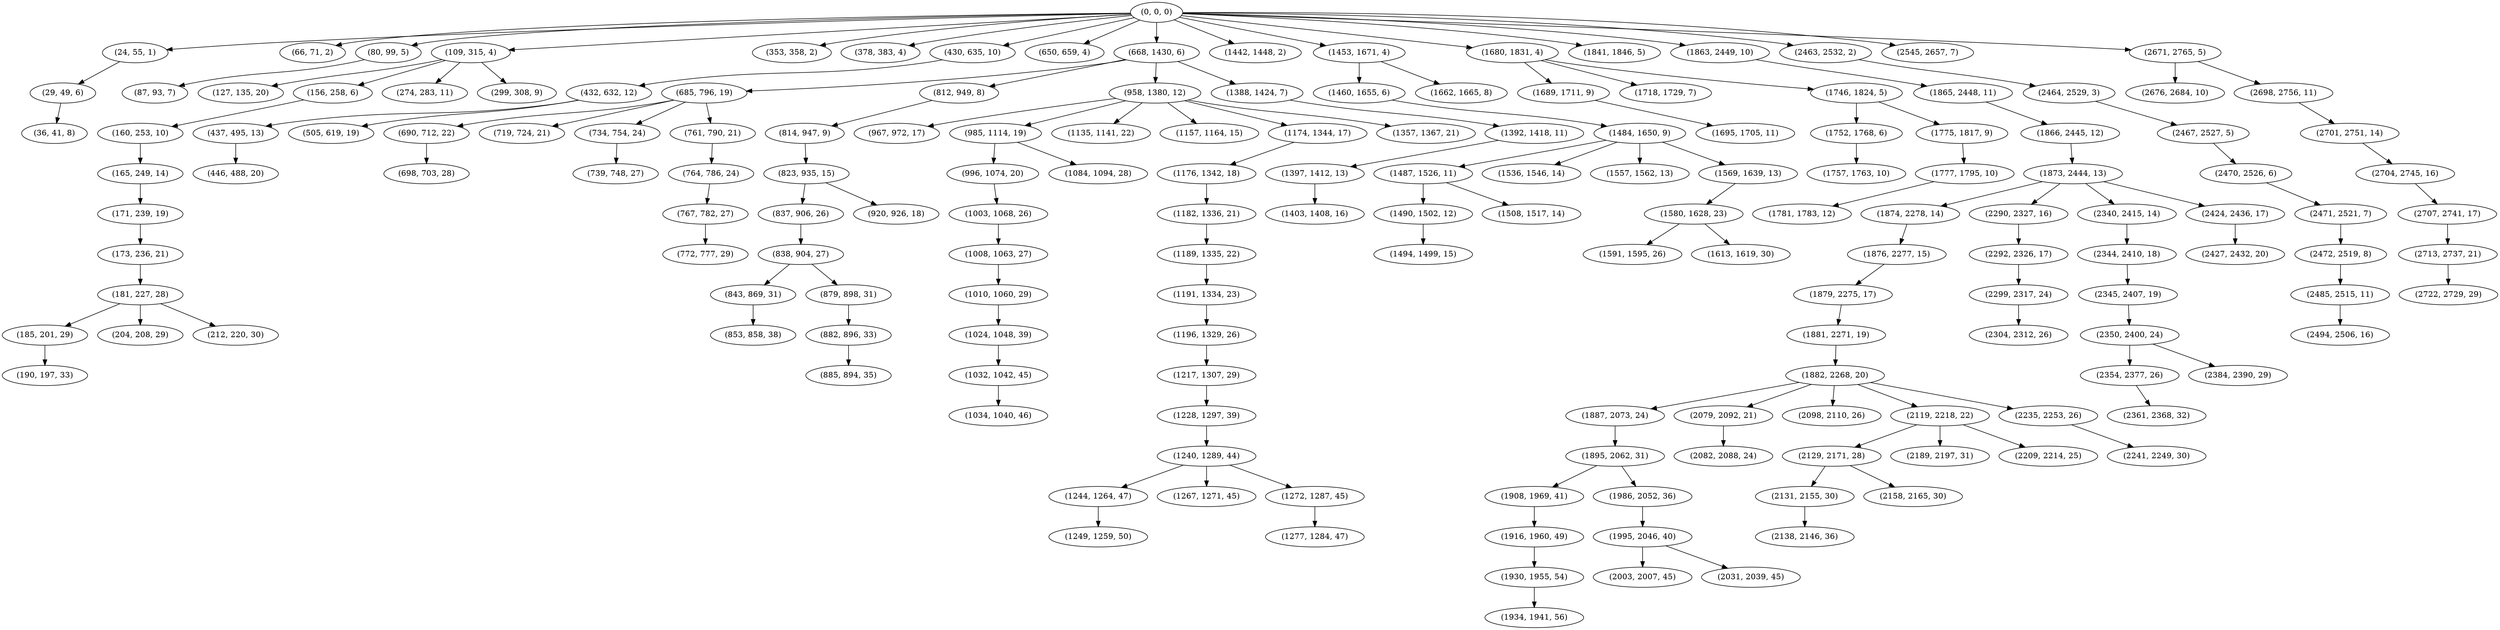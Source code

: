 digraph tree {
    "(0, 0, 0)";
    "(24, 55, 1)";
    "(29, 49, 6)";
    "(36, 41, 8)";
    "(66, 71, 2)";
    "(80, 99, 5)";
    "(87, 93, 7)";
    "(109, 315, 4)";
    "(127, 135, 20)";
    "(156, 258, 6)";
    "(160, 253, 10)";
    "(165, 249, 14)";
    "(171, 239, 19)";
    "(173, 236, 21)";
    "(181, 227, 28)";
    "(185, 201, 29)";
    "(190, 197, 33)";
    "(204, 208, 29)";
    "(212, 220, 30)";
    "(274, 283, 11)";
    "(299, 308, 9)";
    "(353, 358, 2)";
    "(378, 383, 4)";
    "(430, 635, 10)";
    "(432, 632, 12)";
    "(437, 495, 13)";
    "(446, 488, 20)";
    "(505, 619, 19)";
    "(650, 659, 4)";
    "(668, 1430, 6)";
    "(685, 796, 19)";
    "(690, 712, 22)";
    "(698, 703, 28)";
    "(719, 724, 21)";
    "(734, 754, 24)";
    "(739, 748, 27)";
    "(761, 790, 21)";
    "(764, 786, 24)";
    "(767, 782, 27)";
    "(772, 777, 29)";
    "(812, 949, 8)";
    "(814, 947, 9)";
    "(823, 935, 15)";
    "(837, 906, 26)";
    "(838, 904, 27)";
    "(843, 869, 31)";
    "(853, 858, 38)";
    "(879, 898, 31)";
    "(882, 896, 33)";
    "(885, 894, 35)";
    "(920, 926, 18)";
    "(958, 1380, 12)";
    "(967, 972, 17)";
    "(985, 1114, 19)";
    "(996, 1074, 20)";
    "(1003, 1068, 26)";
    "(1008, 1063, 27)";
    "(1010, 1060, 29)";
    "(1024, 1048, 39)";
    "(1032, 1042, 45)";
    "(1034, 1040, 46)";
    "(1084, 1094, 28)";
    "(1135, 1141, 22)";
    "(1157, 1164, 15)";
    "(1174, 1344, 17)";
    "(1176, 1342, 18)";
    "(1182, 1336, 21)";
    "(1189, 1335, 22)";
    "(1191, 1334, 23)";
    "(1196, 1329, 26)";
    "(1217, 1307, 29)";
    "(1228, 1297, 39)";
    "(1240, 1289, 44)";
    "(1244, 1264, 47)";
    "(1249, 1259, 50)";
    "(1267, 1271, 45)";
    "(1272, 1287, 45)";
    "(1277, 1284, 47)";
    "(1357, 1367, 21)";
    "(1388, 1424, 7)";
    "(1392, 1418, 11)";
    "(1397, 1412, 13)";
    "(1403, 1408, 16)";
    "(1442, 1448, 2)";
    "(1453, 1671, 4)";
    "(1460, 1655, 6)";
    "(1484, 1650, 9)";
    "(1487, 1526, 11)";
    "(1490, 1502, 12)";
    "(1494, 1499, 15)";
    "(1508, 1517, 14)";
    "(1536, 1546, 14)";
    "(1557, 1562, 13)";
    "(1569, 1639, 13)";
    "(1580, 1628, 23)";
    "(1591, 1595, 26)";
    "(1613, 1619, 30)";
    "(1662, 1665, 8)";
    "(1680, 1831, 4)";
    "(1689, 1711, 9)";
    "(1695, 1705, 11)";
    "(1718, 1729, 7)";
    "(1746, 1824, 5)";
    "(1752, 1768, 6)";
    "(1757, 1763, 10)";
    "(1775, 1817, 9)";
    "(1777, 1795, 10)";
    "(1781, 1783, 12)";
    "(1841, 1846, 5)";
    "(1863, 2449, 10)";
    "(1865, 2448, 11)";
    "(1866, 2445, 12)";
    "(1873, 2444, 13)";
    "(1874, 2278, 14)";
    "(1876, 2277, 15)";
    "(1879, 2275, 17)";
    "(1881, 2271, 19)";
    "(1882, 2268, 20)";
    "(1887, 2073, 24)";
    "(1895, 2062, 31)";
    "(1908, 1969, 41)";
    "(1916, 1960, 49)";
    "(1930, 1955, 54)";
    "(1934, 1941, 56)";
    "(1986, 2052, 36)";
    "(1995, 2046, 40)";
    "(2003, 2007, 45)";
    "(2031, 2039, 45)";
    "(2079, 2092, 21)";
    "(2082, 2088, 24)";
    "(2098, 2110, 26)";
    "(2119, 2218, 22)";
    "(2129, 2171, 28)";
    "(2131, 2155, 30)";
    "(2138, 2146, 36)";
    "(2158, 2165, 30)";
    "(2189, 2197, 31)";
    "(2209, 2214, 25)";
    "(2235, 2253, 26)";
    "(2241, 2249, 30)";
    "(2290, 2327, 16)";
    "(2292, 2326, 17)";
    "(2299, 2317, 24)";
    "(2304, 2312, 26)";
    "(2340, 2415, 14)";
    "(2344, 2410, 18)";
    "(2345, 2407, 19)";
    "(2350, 2400, 24)";
    "(2354, 2377, 26)";
    "(2361, 2368, 32)";
    "(2384, 2390, 29)";
    "(2424, 2436, 17)";
    "(2427, 2432, 20)";
    "(2463, 2532, 2)";
    "(2464, 2529, 3)";
    "(2467, 2527, 5)";
    "(2470, 2526, 6)";
    "(2471, 2521, 7)";
    "(2472, 2519, 8)";
    "(2485, 2515, 11)";
    "(2494, 2506, 16)";
    "(2545, 2657, 7)";
    "(2671, 2765, 5)";
    "(2676, 2684, 10)";
    "(2698, 2756, 11)";
    "(2701, 2751, 14)";
    "(2704, 2745, 16)";
    "(2707, 2741, 17)";
    "(2713, 2737, 21)";
    "(2722, 2729, 29)";
    "(0, 0, 0)" -> "(24, 55, 1)";
    "(0, 0, 0)" -> "(66, 71, 2)";
    "(0, 0, 0)" -> "(80, 99, 5)";
    "(0, 0, 0)" -> "(109, 315, 4)";
    "(0, 0, 0)" -> "(353, 358, 2)";
    "(0, 0, 0)" -> "(378, 383, 4)";
    "(0, 0, 0)" -> "(430, 635, 10)";
    "(0, 0, 0)" -> "(650, 659, 4)";
    "(0, 0, 0)" -> "(668, 1430, 6)";
    "(0, 0, 0)" -> "(1442, 1448, 2)";
    "(0, 0, 0)" -> "(1453, 1671, 4)";
    "(0, 0, 0)" -> "(1680, 1831, 4)";
    "(0, 0, 0)" -> "(1841, 1846, 5)";
    "(0, 0, 0)" -> "(1863, 2449, 10)";
    "(0, 0, 0)" -> "(2463, 2532, 2)";
    "(0, 0, 0)" -> "(2545, 2657, 7)";
    "(0, 0, 0)" -> "(2671, 2765, 5)";
    "(24, 55, 1)" -> "(29, 49, 6)";
    "(29, 49, 6)" -> "(36, 41, 8)";
    "(80, 99, 5)" -> "(87, 93, 7)";
    "(109, 315, 4)" -> "(127, 135, 20)";
    "(109, 315, 4)" -> "(156, 258, 6)";
    "(109, 315, 4)" -> "(274, 283, 11)";
    "(109, 315, 4)" -> "(299, 308, 9)";
    "(156, 258, 6)" -> "(160, 253, 10)";
    "(160, 253, 10)" -> "(165, 249, 14)";
    "(165, 249, 14)" -> "(171, 239, 19)";
    "(171, 239, 19)" -> "(173, 236, 21)";
    "(173, 236, 21)" -> "(181, 227, 28)";
    "(181, 227, 28)" -> "(185, 201, 29)";
    "(181, 227, 28)" -> "(204, 208, 29)";
    "(181, 227, 28)" -> "(212, 220, 30)";
    "(185, 201, 29)" -> "(190, 197, 33)";
    "(430, 635, 10)" -> "(432, 632, 12)";
    "(432, 632, 12)" -> "(437, 495, 13)";
    "(432, 632, 12)" -> "(505, 619, 19)";
    "(437, 495, 13)" -> "(446, 488, 20)";
    "(668, 1430, 6)" -> "(685, 796, 19)";
    "(668, 1430, 6)" -> "(812, 949, 8)";
    "(668, 1430, 6)" -> "(958, 1380, 12)";
    "(668, 1430, 6)" -> "(1388, 1424, 7)";
    "(685, 796, 19)" -> "(690, 712, 22)";
    "(685, 796, 19)" -> "(719, 724, 21)";
    "(685, 796, 19)" -> "(734, 754, 24)";
    "(685, 796, 19)" -> "(761, 790, 21)";
    "(690, 712, 22)" -> "(698, 703, 28)";
    "(734, 754, 24)" -> "(739, 748, 27)";
    "(761, 790, 21)" -> "(764, 786, 24)";
    "(764, 786, 24)" -> "(767, 782, 27)";
    "(767, 782, 27)" -> "(772, 777, 29)";
    "(812, 949, 8)" -> "(814, 947, 9)";
    "(814, 947, 9)" -> "(823, 935, 15)";
    "(823, 935, 15)" -> "(837, 906, 26)";
    "(823, 935, 15)" -> "(920, 926, 18)";
    "(837, 906, 26)" -> "(838, 904, 27)";
    "(838, 904, 27)" -> "(843, 869, 31)";
    "(838, 904, 27)" -> "(879, 898, 31)";
    "(843, 869, 31)" -> "(853, 858, 38)";
    "(879, 898, 31)" -> "(882, 896, 33)";
    "(882, 896, 33)" -> "(885, 894, 35)";
    "(958, 1380, 12)" -> "(967, 972, 17)";
    "(958, 1380, 12)" -> "(985, 1114, 19)";
    "(958, 1380, 12)" -> "(1135, 1141, 22)";
    "(958, 1380, 12)" -> "(1157, 1164, 15)";
    "(958, 1380, 12)" -> "(1174, 1344, 17)";
    "(958, 1380, 12)" -> "(1357, 1367, 21)";
    "(985, 1114, 19)" -> "(996, 1074, 20)";
    "(985, 1114, 19)" -> "(1084, 1094, 28)";
    "(996, 1074, 20)" -> "(1003, 1068, 26)";
    "(1003, 1068, 26)" -> "(1008, 1063, 27)";
    "(1008, 1063, 27)" -> "(1010, 1060, 29)";
    "(1010, 1060, 29)" -> "(1024, 1048, 39)";
    "(1024, 1048, 39)" -> "(1032, 1042, 45)";
    "(1032, 1042, 45)" -> "(1034, 1040, 46)";
    "(1174, 1344, 17)" -> "(1176, 1342, 18)";
    "(1176, 1342, 18)" -> "(1182, 1336, 21)";
    "(1182, 1336, 21)" -> "(1189, 1335, 22)";
    "(1189, 1335, 22)" -> "(1191, 1334, 23)";
    "(1191, 1334, 23)" -> "(1196, 1329, 26)";
    "(1196, 1329, 26)" -> "(1217, 1307, 29)";
    "(1217, 1307, 29)" -> "(1228, 1297, 39)";
    "(1228, 1297, 39)" -> "(1240, 1289, 44)";
    "(1240, 1289, 44)" -> "(1244, 1264, 47)";
    "(1240, 1289, 44)" -> "(1267, 1271, 45)";
    "(1240, 1289, 44)" -> "(1272, 1287, 45)";
    "(1244, 1264, 47)" -> "(1249, 1259, 50)";
    "(1272, 1287, 45)" -> "(1277, 1284, 47)";
    "(1388, 1424, 7)" -> "(1392, 1418, 11)";
    "(1392, 1418, 11)" -> "(1397, 1412, 13)";
    "(1397, 1412, 13)" -> "(1403, 1408, 16)";
    "(1453, 1671, 4)" -> "(1460, 1655, 6)";
    "(1453, 1671, 4)" -> "(1662, 1665, 8)";
    "(1460, 1655, 6)" -> "(1484, 1650, 9)";
    "(1484, 1650, 9)" -> "(1487, 1526, 11)";
    "(1484, 1650, 9)" -> "(1536, 1546, 14)";
    "(1484, 1650, 9)" -> "(1557, 1562, 13)";
    "(1484, 1650, 9)" -> "(1569, 1639, 13)";
    "(1487, 1526, 11)" -> "(1490, 1502, 12)";
    "(1487, 1526, 11)" -> "(1508, 1517, 14)";
    "(1490, 1502, 12)" -> "(1494, 1499, 15)";
    "(1569, 1639, 13)" -> "(1580, 1628, 23)";
    "(1580, 1628, 23)" -> "(1591, 1595, 26)";
    "(1580, 1628, 23)" -> "(1613, 1619, 30)";
    "(1680, 1831, 4)" -> "(1689, 1711, 9)";
    "(1680, 1831, 4)" -> "(1718, 1729, 7)";
    "(1680, 1831, 4)" -> "(1746, 1824, 5)";
    "(1689, 1711, 9)" -> "(1695, 1705, 11)";
    "(1746, 1824, 5)" -> "(1752, 1768, 6)";
    "(1746, 1824, 5)" -> "(1775, 1817, 9)";
    "(1752, 1768, 6)" -> "(1757, 1763, 10)";
    "(1775, 1817, 9)" -> "(1777, 1795, 10)";
    "(1777, 1795, 10)" -> "(1781, 1783, 12)";
    "(1863, 2449, 10)" -> "(1865, 2448, 11)";
    "(1865, 2448, 11)" -> "(1866, 2445, 12)";
    "(1866, 2445, 12)" -> "(1873, 2444, 13)";
    "(1873, 2444, 13)" -> "(1874, 2278, 14)";
    "(1873, 2444, 13)" -> "(2290, 2327, 16)";
    "(1873, 2444, 13)" -> "(2340, 2415, 14)";
    "(1873, 2444, 13)" -> "(2424, 2436, 17)";
    "(1874, 2278, 14)" -> "(1876, 2277, 15)";
    "(1876, 2277, 15)" -> "(1879, 2275, 17)";
    "(1879, 2275, 17)" -> "(1881, 2271, 19)";
    "(1881, 2271, 19)" -> "(1882, 2268, 20)";
    "(1882, 2268, 20)" -> "(1887, 2073, 24)";
    "(1882, 2268, 20)" -> "(2079, 2092, 21)";
    "(1882, 2268, 20)" -> "(2098, 2110, 26)";
    "(1882, 2268, 20)" -> "(2119, 2218, 22)";
    "(1882, 2268, 20)" -> "(2235, 2253, 26)";
    "(1887, 2073, 24)" -> "(1895, 2062, 31)";
    "(1895, 2062, 31)" -> "(1908, 1969, 41)";
    "(1895, 2062, 31)" -> "(1986, 2052, 36)";
    "(1908, 1969, 41)" -> "(1916, 1960, 49)";
    "(1916, 1960, 49)" -> "(1930, 1955, 54)";
    "(1930, 1955, 54)" -> "(1934, 1941, 56)";
    "(1986, 2052, 36)" -> "(1995, 2046, 40)";
    "(1995, 2046, 40)" -> "(2003, 2007, 45)";
    "(1995, 2046, 40)" -> "(2031, 2039, 45)";
    "(2079, 2092, 21)" -> "(2082, 2088, 24)";
    "(2119, 2218, 22)" -> "(2129, 2171, 28)";
    "(2119, 2218, 22)" -> "(2189, 2197, 31)";
    "(2119, 2218, 22)" -> "(2209, 2214, 25)";
    "(2129, 2171, 28)" -> "(2131, 2155, 30)";
    "(2129, 2171, 28)" -> "(2158, 2165, 30)";
    "(2131, 2155, 30)" -> "(2138, 2146, 36)";
    "(2235, 2253, 26)" -> "(2241, 2249, 30)";
    "(2290, 2327, 16)" -> "(2292, 2326, 17)";
    "(2292, 2326, 17)" -> "(2299, 2317, 24)";
    "(2299, 2317, 24)" -> "(2304, 2312, 26)";
    "(2340, 2415, 14)" -> "(2344, 2410, 18)";
    "(2344, 2410, 18)" -> "(2345, 2407, 19)";
    "(2345, 2407, 19)" -> "(2350, 2400, 24)";
    "(2350, 2400, 24)" -> "(2354, 2377, 26)";
    "(2350, 2400, 24)" -> "(2384, 2390, 29)";
    "(2354, 2377, 26)" -> "(2361, 2368, 32)";
    "(2424, 2436, 17)" -> "(2427, 2432, 20)";
    "(2463, 2532, 2)" -> "(2464, 2529, 3)";
    "(2464, 2529, 3)" -> "(2467, 2527, 5)";
    "(2467, 2527, 5)" -> "(2470, 2526, 6)";
    "(2470, 2526, 6)" -> "(2471, 2521, 7)";
    "(2471, 2521, 7)" -> "(2472, 2519, 8)";
    "(2472, 2519, 8)" -> "(2485, 2515, 11)";
    "(2485, 2515, 11)" -> "(2494, 2506, 16)";
    "(2671, 2765, 5)" -> "(2676, 2684, 10)";
    "(2671, 2765, 5)" -> "(2698, 2756, 11)";
    "(2698, 2756, 11)" -> "(2701, 2751, 14)";
    "(2701, 2751, 14)" -> "(2704, 2745, 16)";
    "(2704, 2745, 16)" -> "(2707, 2741, 17)";
    "(2707, 2741, 17)" -> "(2713, 2737, 21)";
    "(2713, 2737, 21)" -> "(2722, 2729, 29)";
}
